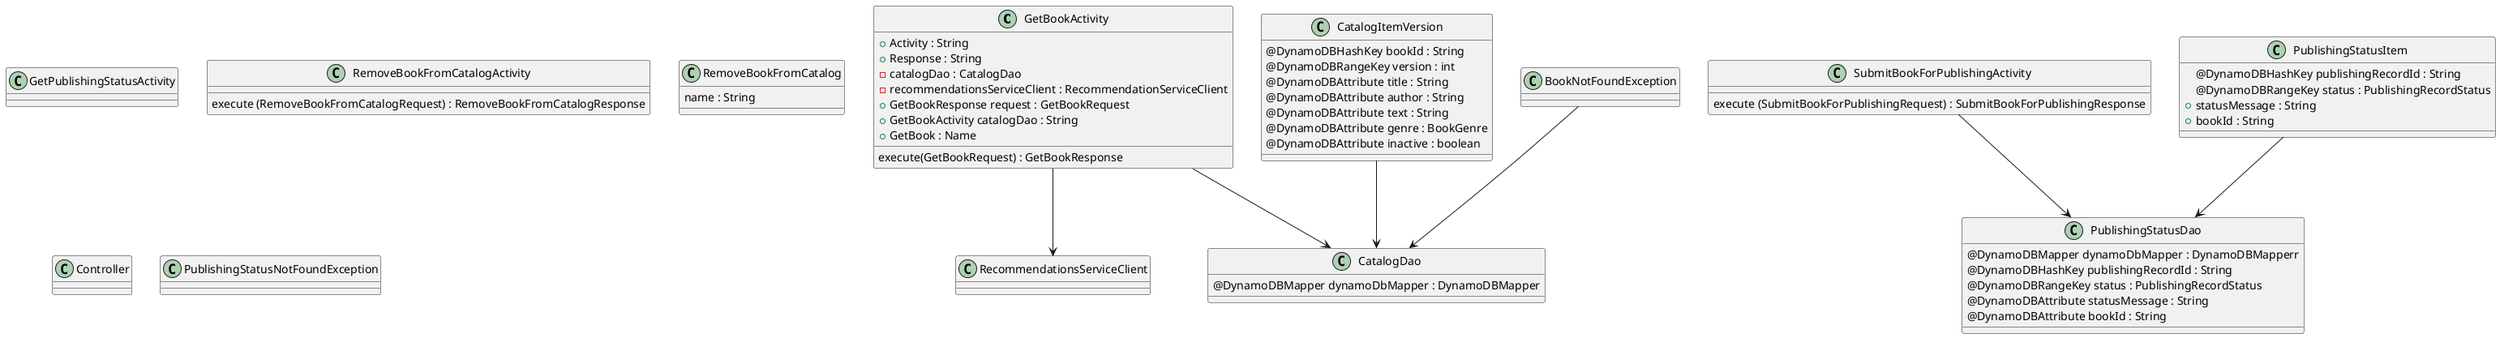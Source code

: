 Mastery Task 1
@startuml

class GetBookActivity{
+ Activity : String
+ Response : String
-catalogDao : CatalogDao
-recommendationsServiceClient : RecommendationServiceClient
+GetBookResponse request : GetBookRequest
+GetBookActivity catalogDao : String
+ GetBook : Name
execute(GetBookRequest) : GetBookResponse
}

class GetPublishingStatusActivity

class RemoveBookFromCatalogActivity{
execute (RemoveBookFromCatalogRequest) : RemoveBookFromCatalogResponse
}
class RemoveBookFromCatalog{
name : String
}

class SubmitBookForPublishingActivity{
execute (SubmitBookForPublishingRequest) : SubmitBookForPublishingResponse
}

class RecommendationsServiceClient
class Controller

class CatalogDao{
@DynamoDBMapper dynamoDbMapper : DynamoDBMapper


}
class PublishingStatusDao{
@DynamoDBMapper dynamoDbMapper : DynamoDBMapperr
@DynamoDBHashKey publishingRecordId : String
@DynamoDBRangeKey status : PublishingRecordStatus
@DynamoDBAttribute statusMessage : String
@DynamoDBAttribute bookId : String

}

class CatalogItemVersion {
    @DynamoDBHashKey bookId : String
    @DynamoDBRangeKey version : int
    @DynamoDBAttribute title : String
    @DynamoDBAttribute author : String
    @DynamoDBAttribute text : String
    @DynamoDBAttribute genre : BookGenre
    @DynamoDBAttribute inactive : boolean
}
class PublishingStatusItem{
@DynamoDBHashKey publishingRecordId : String
@DynamoDBRangeKey status : PublishingRecordStatus
+ statusMessage : String
+ bookId : String
}

class BookNotFoundException
class PublishingStatusNotFoundException


GetBookActivity --> CatalogDao
GetBookActivity --> RecommendationsServiceClient
SubmitBookForPublishingActivity --> PublishingStatusDao
CatalogItemVersion --> CatalogDao
PublishingStatusItem --> PublishingStatusDao
BookNotFoundException --> CatalogDao

@enduml

